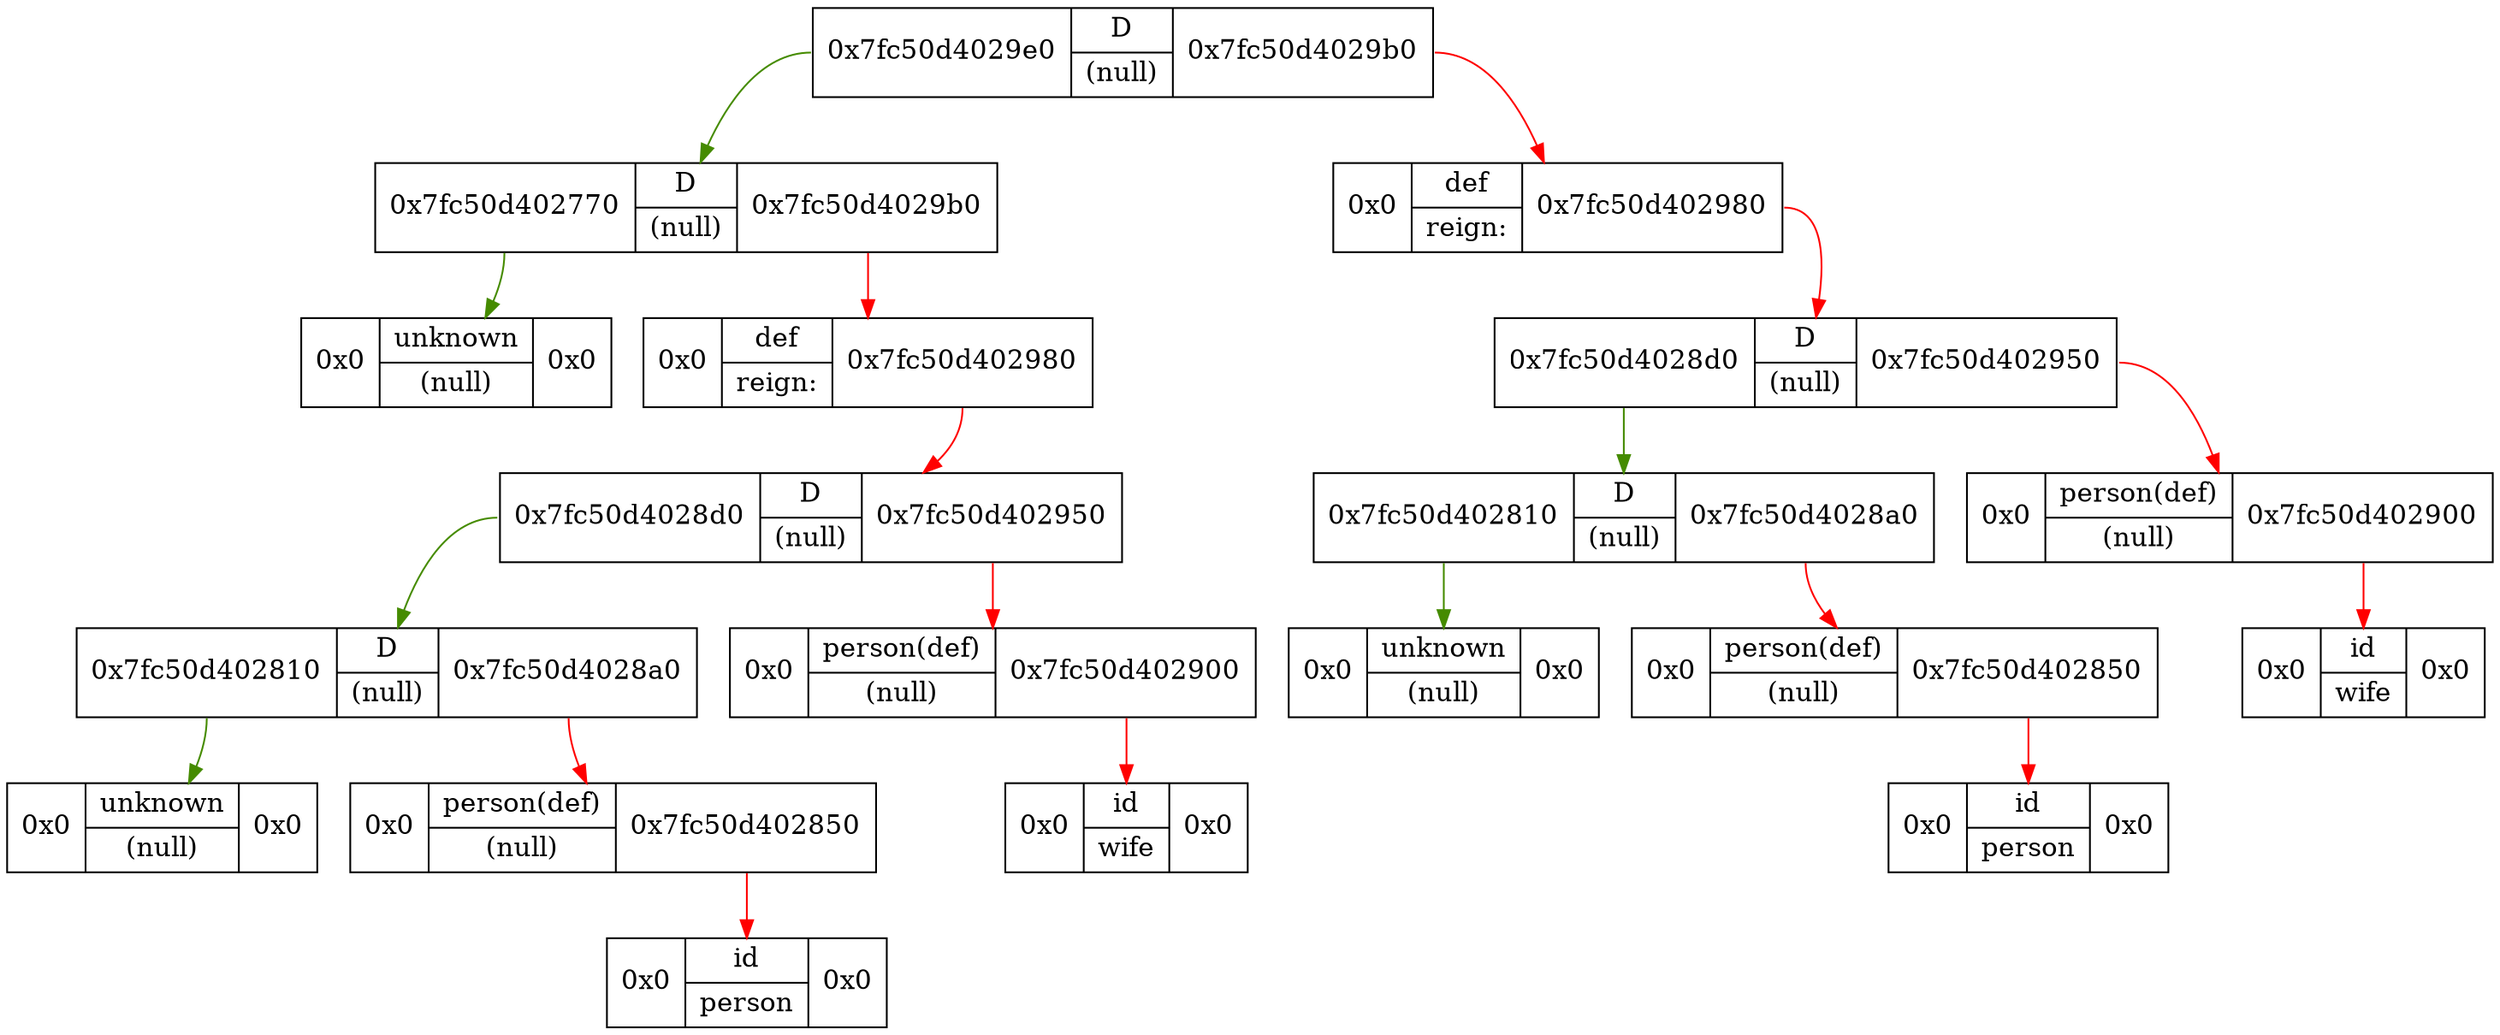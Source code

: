 digraph G{
	edge[color="chartreuse4",fontcolor="blue",fontsize=12];
	node[shape="rectangle",fontsize=15];
	1 [shape=record,label="  <f0> 0x7fc50d4029e0| {D | (null)} | <f1> 0x7fc50d4029b0" ];
	2 [shape=record,label="  <f0> 0x7fc50d402770| {D | (null)} | <f1> 0x7fc50d4029b0" ];
	4 [shape=record,label="  <f0> 0x0| {unknown | (null)} | <f1> 0x0" ];
		2:<f0> -> 4
	5 [shape=record,label="  <f0> 0x0| {def | reign:} | <f1> 0x7fc50d402980" ];
	11 [shape=record,label="  <f0> 0x7fc50d4028d0| {D | (null)} | <f1> 0x7fc50d402950" ];
	22 [shape=record,label="  <f0> 0x7fc50d402810| {D | (null)} | <f1> 0x7fc50d4028a0" ];
	44 [shape=record,label="  <f0> 0x0| {unknown | (null)} | <f1> 0x0" ];
		22:<f0> -> 44
	45 [shape=record,label="  <f0> 0x0| {person(def) | (null)} | <f1> 0x7fc50d402850" ];
	91 [shape=record,label="  <f0> 0x0| {id | person} | <f1> 0x0" ];
		45:<f1> -> 91[color="red"]
		22:<f1> -> 45[color="red"]
		11:<f0> -> 22
	23 [shape=record,label="  <f0> 0x0| {person(def) | (null)} | <f1> 0x7fc50d402900" ];
	47 [shape=record,label="  <f0> 0x0| {id | wife} | <f1> 0x0" ];
		23:<f1> -> 47[color="red"]
		11:<f1> -> 23[color="red"]
		5:<f1> -> 11[color="red"]
		2:<f1> -> 5[color="red"]
		1:<f0> -> 2
	3 [shape=record,label="  <f0> 0x0| {def | reign:} | <f1> 0x7fc50d402980" ];
	7 [shape=record,label="  <f0> 0x7fc50d4028d0| {D | (null)} | <f1> 0x7fc50d402950" ];
	14 [shape=record,label="  <f0> 0x7fc50d402810| {D | (null)} | <f1> 0x7fc50d4028a0" ];
	28 [shape=record,label="  <f0> 0x0| {unknown | (null)} | <f1> 0x0" ];
		14:<f0> -> 28
	29 [shape=record,label="  <f0> 0x0| {person(def) | (null)} | <f1> 0x7fc50d402850" ];
	59 [shape=record,label="  <f0> 0x0| {id | person} | <f1> 0x0" ];
		29:<f1> -> 59[color="red"]
		14:<f1> -> 29[color="red"]
		7:<f0> -> 14
	15 [shape=record,label="  <f0> 0x0| {person(def) | (null)} | <f1> 0x7fc50d402900" ];
	31 [shape=record,label="  <f0> 0x0| {id | wife} | <f1> 0x0" ];
		15:<f1> -> 31[color="red"]
		7:<f1> -> 15[color="red"]
		3:<f1> -> 7[color="red"]
		1:<f1> -> 3[color="red"]
}